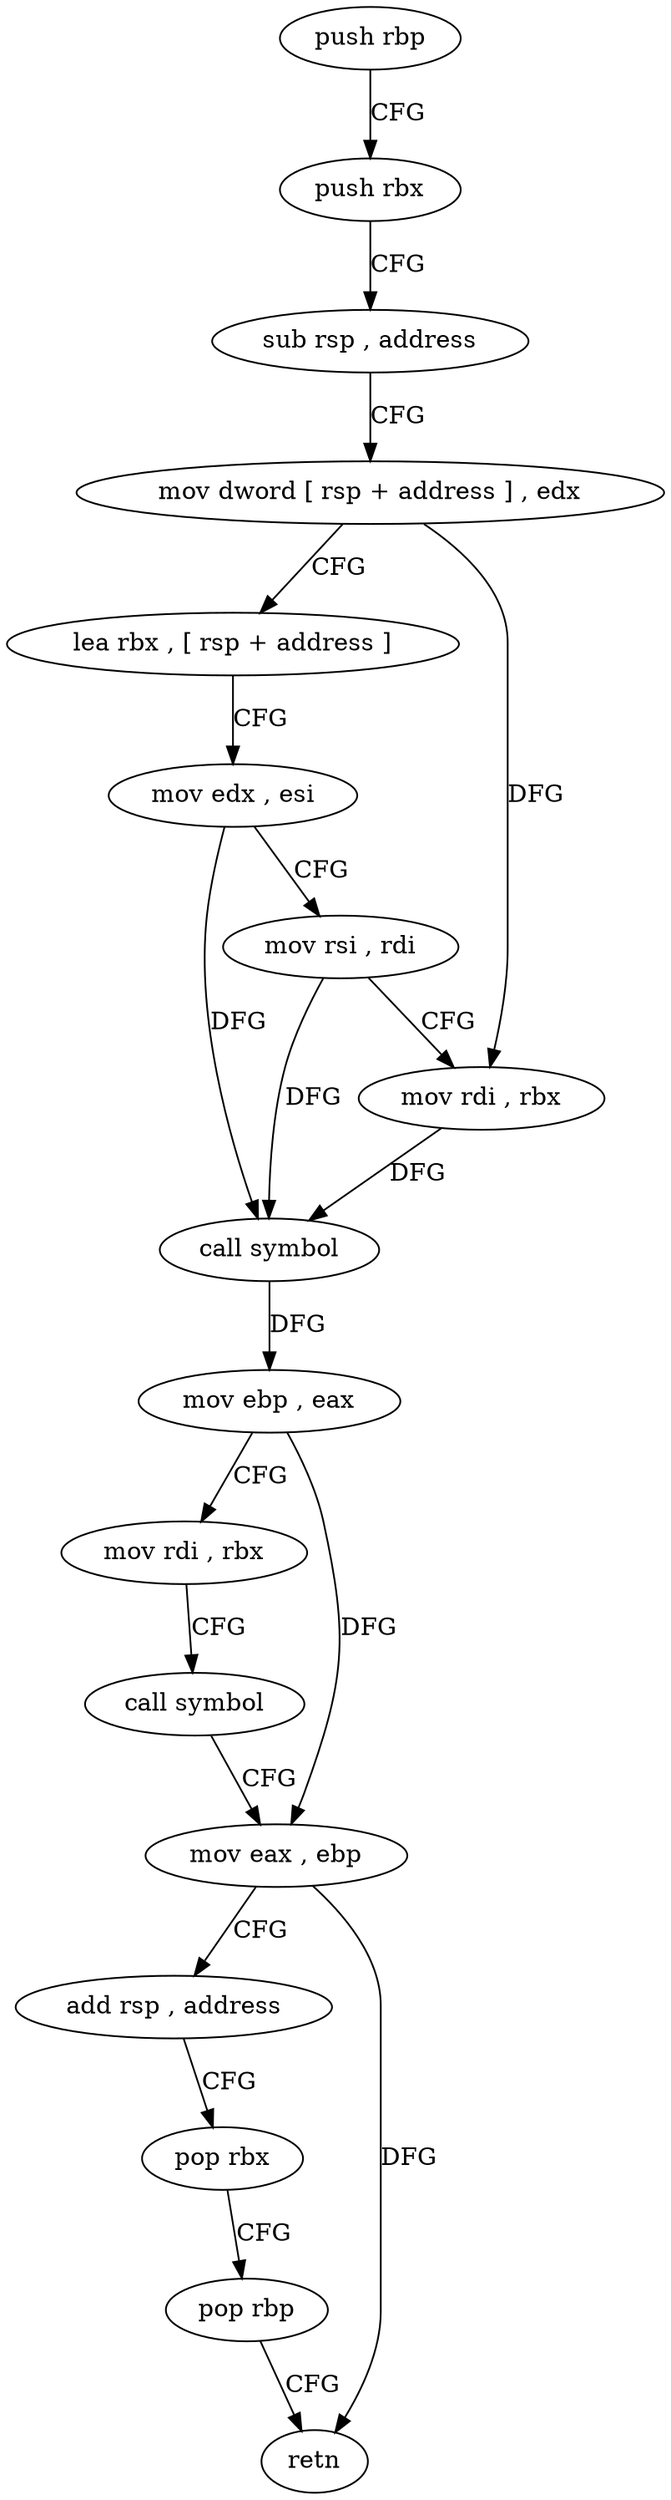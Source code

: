 digraph "func" {
"210564" [label = "push rbp" ]
"210565" [label = "push rbx" ]
"210566" [label = "sub rsp , address" ]
"210570" [label = "mov dword [ rsp + address ] , edx" ]
"210574" [label = "lea rbx , [ rsp + address ]" ]
"210579" [label = "mov edx , esi" ]
"210581" [label = "mov rsi , rdi" ]
"210584" [label = "mov rdi , rbx" ]
"210587" [label = "call symbol" ]
"210592" [label = "mov ebp , eax" ]
"210594" [label = "mov rdi , rbx" ]
"210597" [label = "call symbol" ]
"210602" [label = "mov eax , ebp" ]
"210604" [label = "add rsp , address" ]
"210608" [label = "pop rbx" ]
"210609" [label = "pop rbp" ]
"210610" [label = "retn" ]
"210564" -> "210565" [ label = "CFG" ]
"210565" -> "210566" [ label = "CFG" ]
"210566" -> "210570" [ label = "CFG" ]
"210570" -> "210574" [ label = "CFG" ]
"210570" -> "210584" [ label = "DFG" ]
"210574" -> "210579" [ label = "CFG" ]
"210579" -> "210581" [ label = "CFG" ]
"210579" -> "210587" [ label = "DFG" ]
"210581" -> "210584" [ label = "CFG" ]
"210581" -> "210587" [ label = "DFG" ]
"210584" -> "210587" [ label = "DFG" ]
"210587" -> "210592" [ label = "DFG" ]
"210592" -> "210594" [ label = "CFG" ]
"210592" -> "210602" [ label = "DFG" ]
"210594" -> "210597" [ label = "CFG" ]
"210597" -> "210602" [ label = "CFG" ]
"210602" -> "210604" [ label = "CFG" ]
"210602" -> "210610" [ label = "DFG" ]
"210604" -> "210608" [ label = "CFG" ]
"210608" -> "210609" [ label = "CFG" ]
"210609" -> "210610" [ label = "CFG" ]
}
